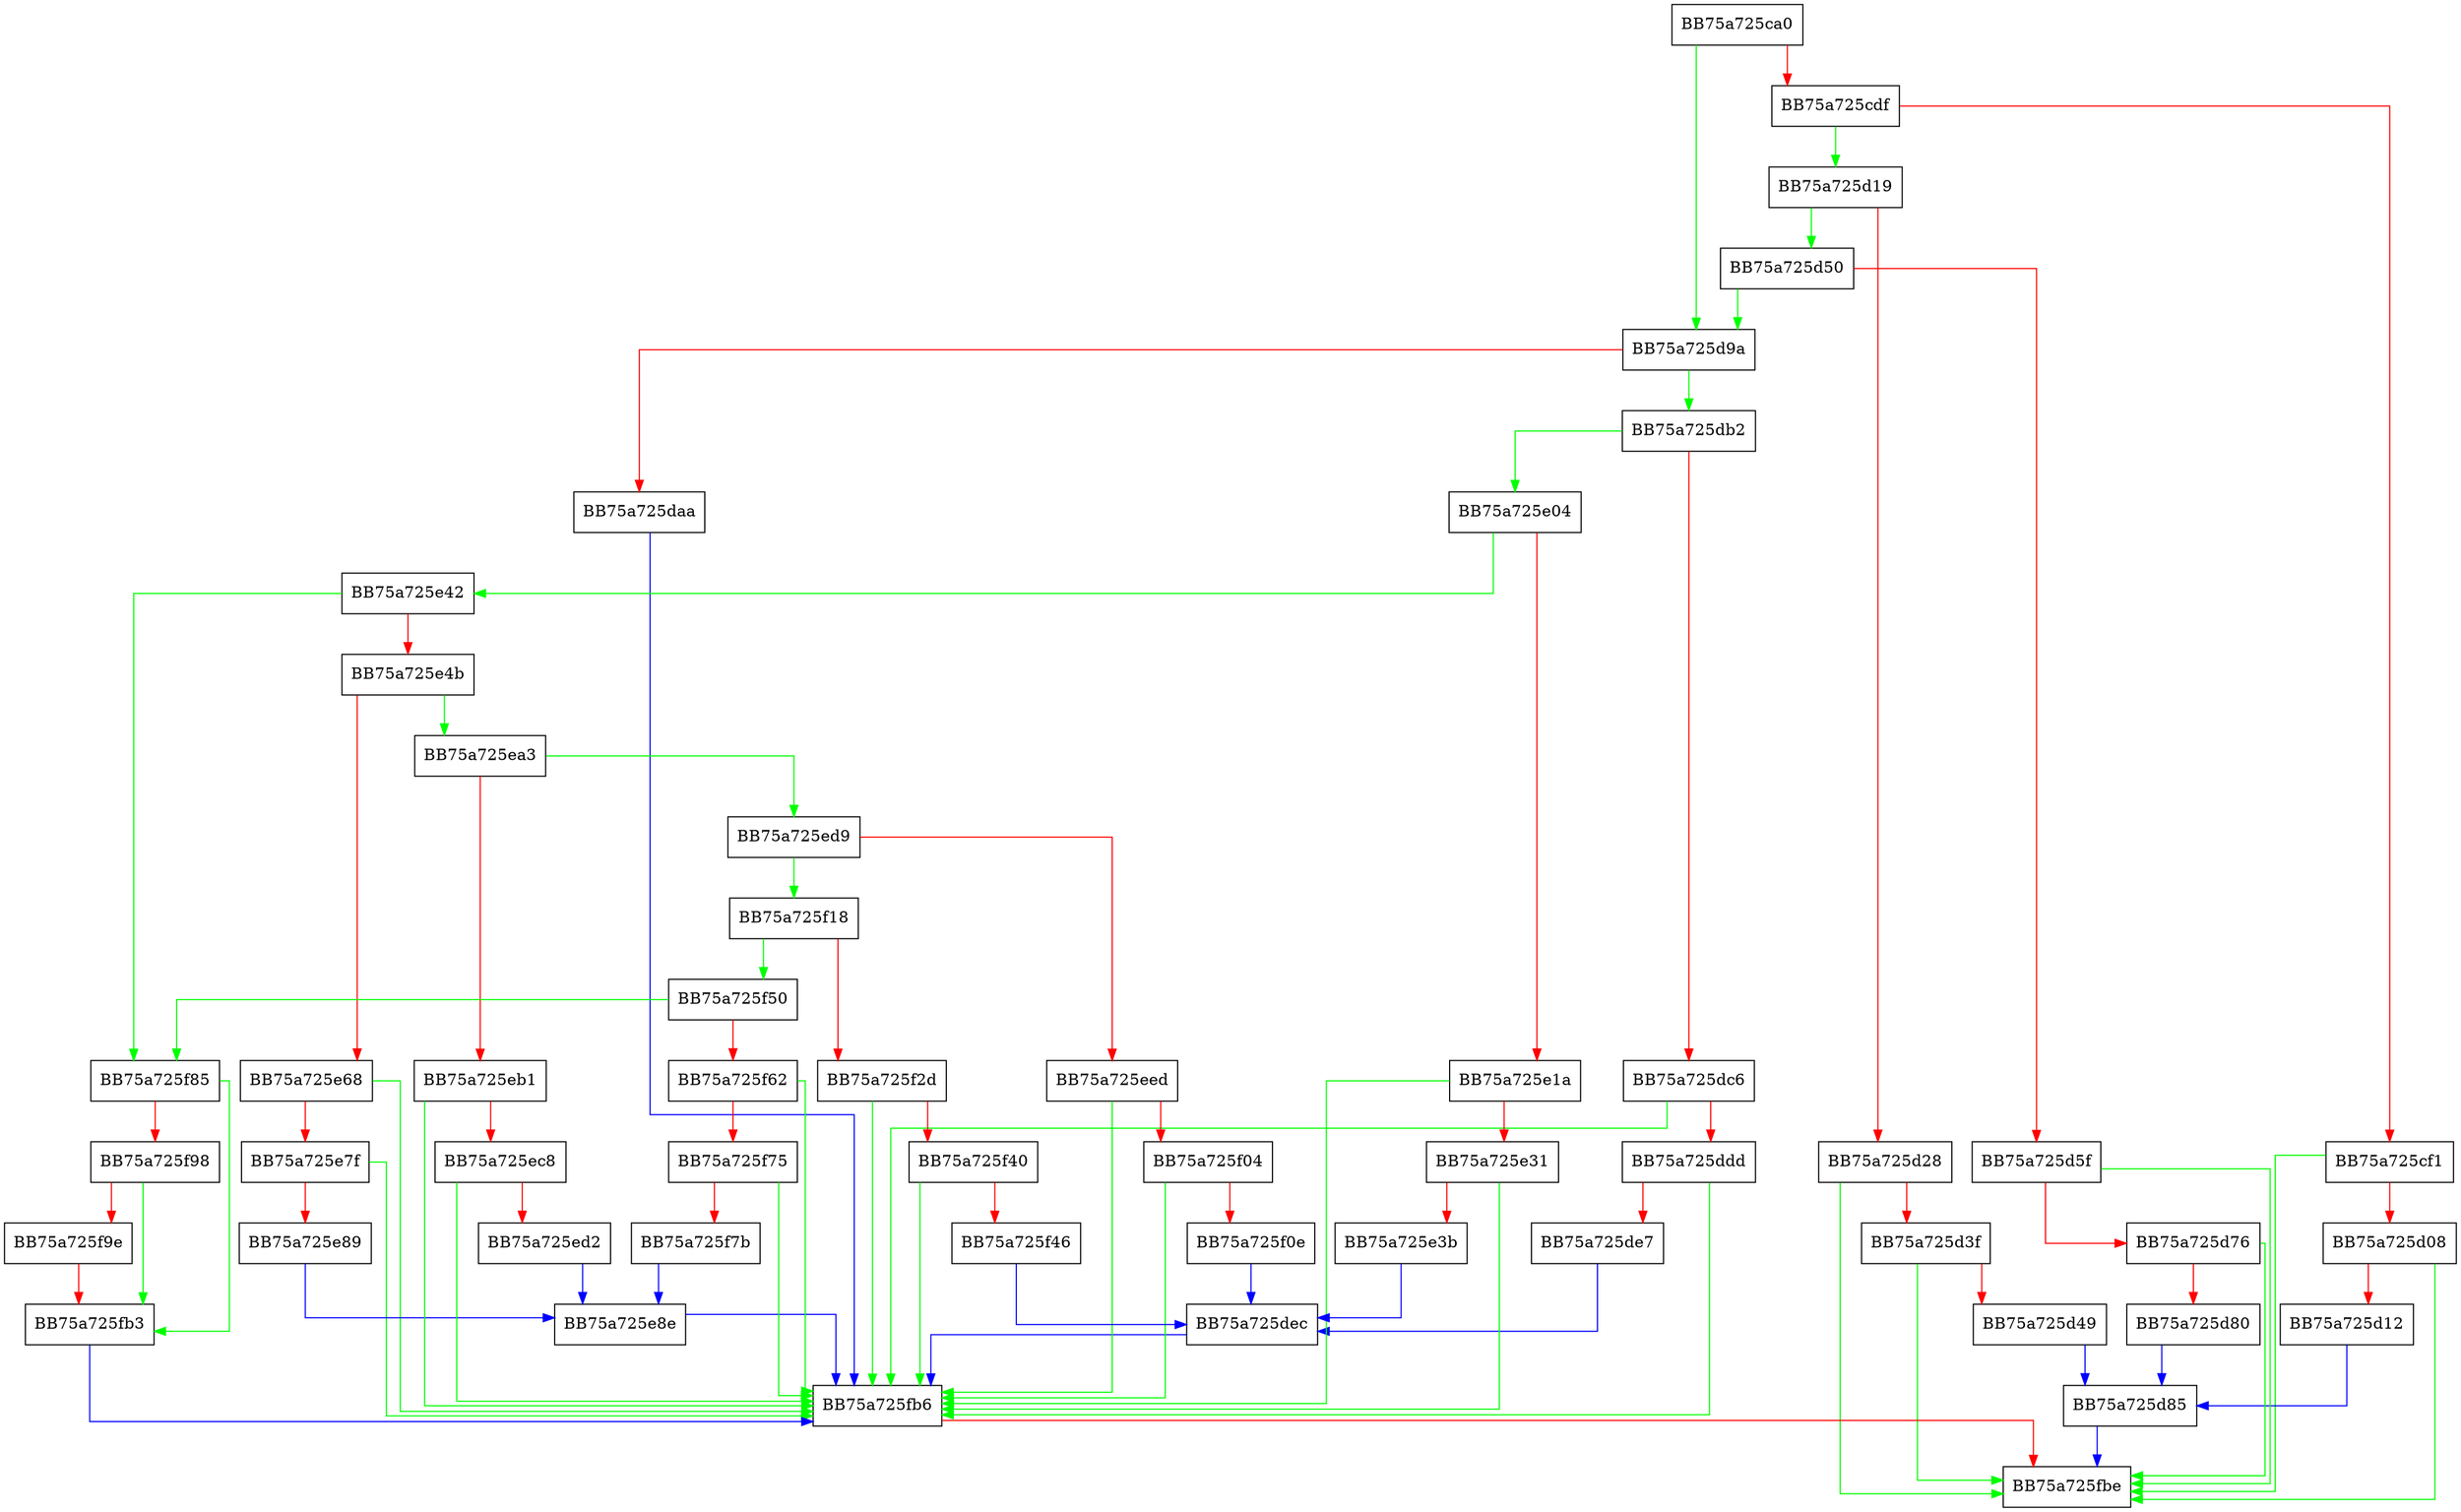 digraph W97Clean {
  node [shape="box"];
  graph [splines=ortho];
  BB75a725ca0 -> BB75a725d9a [color="green"];
  BB75a725ca0 -> BB75a725cdf [color="red"];
  BB75a725cdf -> BB75a725d19 [color="green"];
  BB75a725cdf -> BB75a725cf1 [color="red"];
  BB75a725cf1 -> BB75a725fbe [color="green"];
  BB75a725cf1 -> BB75a725d08 [color="red"];
  BB75a725d08 -> BB75a725fbe [color="green"];
  BB75a725d08 -> BB75a725d12 [color="red"];
  BB75a725d12 -> BB75a725d85 [color="blue"];
  BB75a725d19 -> BB75a725d50 [color="green"];
  BB75a725d19 -> BB75a725d28 [color="red"];
  BB75a725d28 -> BB75a725fbe [color="green"];
  BB75a725d28 -> BB75a725d3f [color="red"];
  BB75a725d3f -> BB75a725fbe [color="green"];
  BB75a725d3f -> BB75a725d49 [color="red"];
  BB75a725d49 -> BB75a725d85 [color="blue"];
  BB75a725d50 -> BB75a725d9a [color="green"];
  BB75a725d50 -> BB75a725d5f [color="red"];
  BB75a725d5f -> BB75a725fbe [color="green"];
  BB75a725d5f -> BB75a725d76 [color="red"];
  BB75a725d76 -> BB75a725fbe [color="green"];
  BB75a725d76 -> BB75a725d80 [color="red"];
  BB75a725d80 -> BB75a725d85 [color="blue"];
  BB75a725d85 -> BB75a725fbe [color="blue"];
  BB75a725d9a -> BB75a725db2 [color="green"];
  BB75a725d9a -> BB75a725daa [color="red"];
  BB75a725daa -> BB75a725fb6 [color="blue"];
  BB75a725db2 -> BB75a725e04 [color="green"];
  BB75a725db2 -> BB75a725dc6 [color="red"];
  BB75a725dc6 -> BB75a725fb6 [color="green"];
  BB75a725dc6 -> BB75a725ddd [color="red"];
  BB75a725ddd -> BB75a725fb6 [color="green"];
  BB75a725ddd -> BB75a725de7 [color="red"];
  BB75a725de7 -> BB75a725dec [color="blue"];
  BB75a725dec -> BB75a725fb6 [color="blue"];
  BB75a725e04 -> BB75a725e42 [color="green"];
  BB75a725e04 -> BB75a725e1a [color="red"];
  BB75a725e1a -> BB75a725fb6 [color="green"];
  BB75a725e1a -> BB75a725e31 [color="red"];
  BB75a725e31 -> BB75a725fb6 [color="green"];
  BB75a725e31 -> BB75a725e3b [color="red"];
  BB75a725e3b -> BB75a725dec [color="blue"];
  BB75a725e42 -> BB75a725f85 [color="green"];
  BB75a725e42 -> BB75a725e4b [color="red"];
  BB75a725e4b -> BB75a725ea3 [color="green"];
  BB75a725e4b -> BB75a725e68 [color="red"];
  BB75a725e68 -> BB75a725fb6 [color="green"];
  BB75a725e68 -> BB75a725e7f [color="red"];
  BB75a725e7f -> BB75a725fb6 [color="green"];
  BB75a725e7f -> BB75a725e89 [color="red"];
  BB75a725e89 -> BB75a725e8e [color="blue"];
  BB75a725e8e -> BB75a725fb6 [color="blue"];
  BB75a725ea3 -> BB75a725ed9 [color="green"];
  BB75a725ea3 -> BB75a725eb1 [color="red"];
  BB75a725eb1 -> BB75a725fb6 [color="green"];
  BB75a725eb1 -> BB75a725ec8 [color="red"];
  BB75a725ec8 -> BB75a725fb6 [color="green"];
  BB75a725ec8 -> BB75a725ed2 [color="red"];
  BB75a725ed2 -> BB75a725e8e [color="blue"];
  BB75a725ed9 -> BB75a725f18 [color="green"];
  BB75a725ed9 -> BB75a725eed [color="red"];
  BB75a725eed -> BB75a725fb6 [color="green"];
  BB75a725eed -> BB75a725f04 [color="red"];
  BB75a725f04 -> BB75a725fb6 [color="green"];
  BB75a725f04 -> BB75a725f0e [color="red"];
  BB75a725f0e -> BB75a725dec [color="blue"];
  BB75a725f18 -> BB75a725f50 [color="green"];
  BB75a725f18 -> BB75a725f2d [color="red"];
  BB75a725f2d -> BB75a725fb6 [color="green"];
  BB75a725f2d -> BB75a725f40 [color="red"];
  BB75a725f40 -> BB75a725fb6 [color="green"];
  BB75a725f40 -> BB75a725f46 [color="red"];
  BB75a725f46 -> BB75a725dec [color="blue"];
  BB75a725f50 -> BB75a725f85 [color="green"];
  BB75a725f50 -> BB75a725f62 [color="red"];
  BB75a725f62 -> BB75a725fb6 [color="green"];
  BB75a725f62 -> BB75a725f75 [color="red"];
  BB75a725f75 -> BB75a725fb6 [color="green"];
  BB75a725f75 -> BB75a725f7b [color="red"];
  BB75a725f7b -> BB75a725e8e [color="blue"];
  BB75a725f85 -> BB75a725fb3 [color="green"];
  BB75a725f85 -> BB75a725f98 [color="red"];
  BB75a725f98 -> BB75a725fb3 [color="green"];
  BB75a725f98 -> BB75a725f9e [color="red"];
  BB75a725f9e -> BB75a725fb3 [color="red"];
  BB75a725fb3 -> BB75a725fb6 [color="blue"];
  BB75a725fb6 -> BB75a725fbe [color="red"];
}